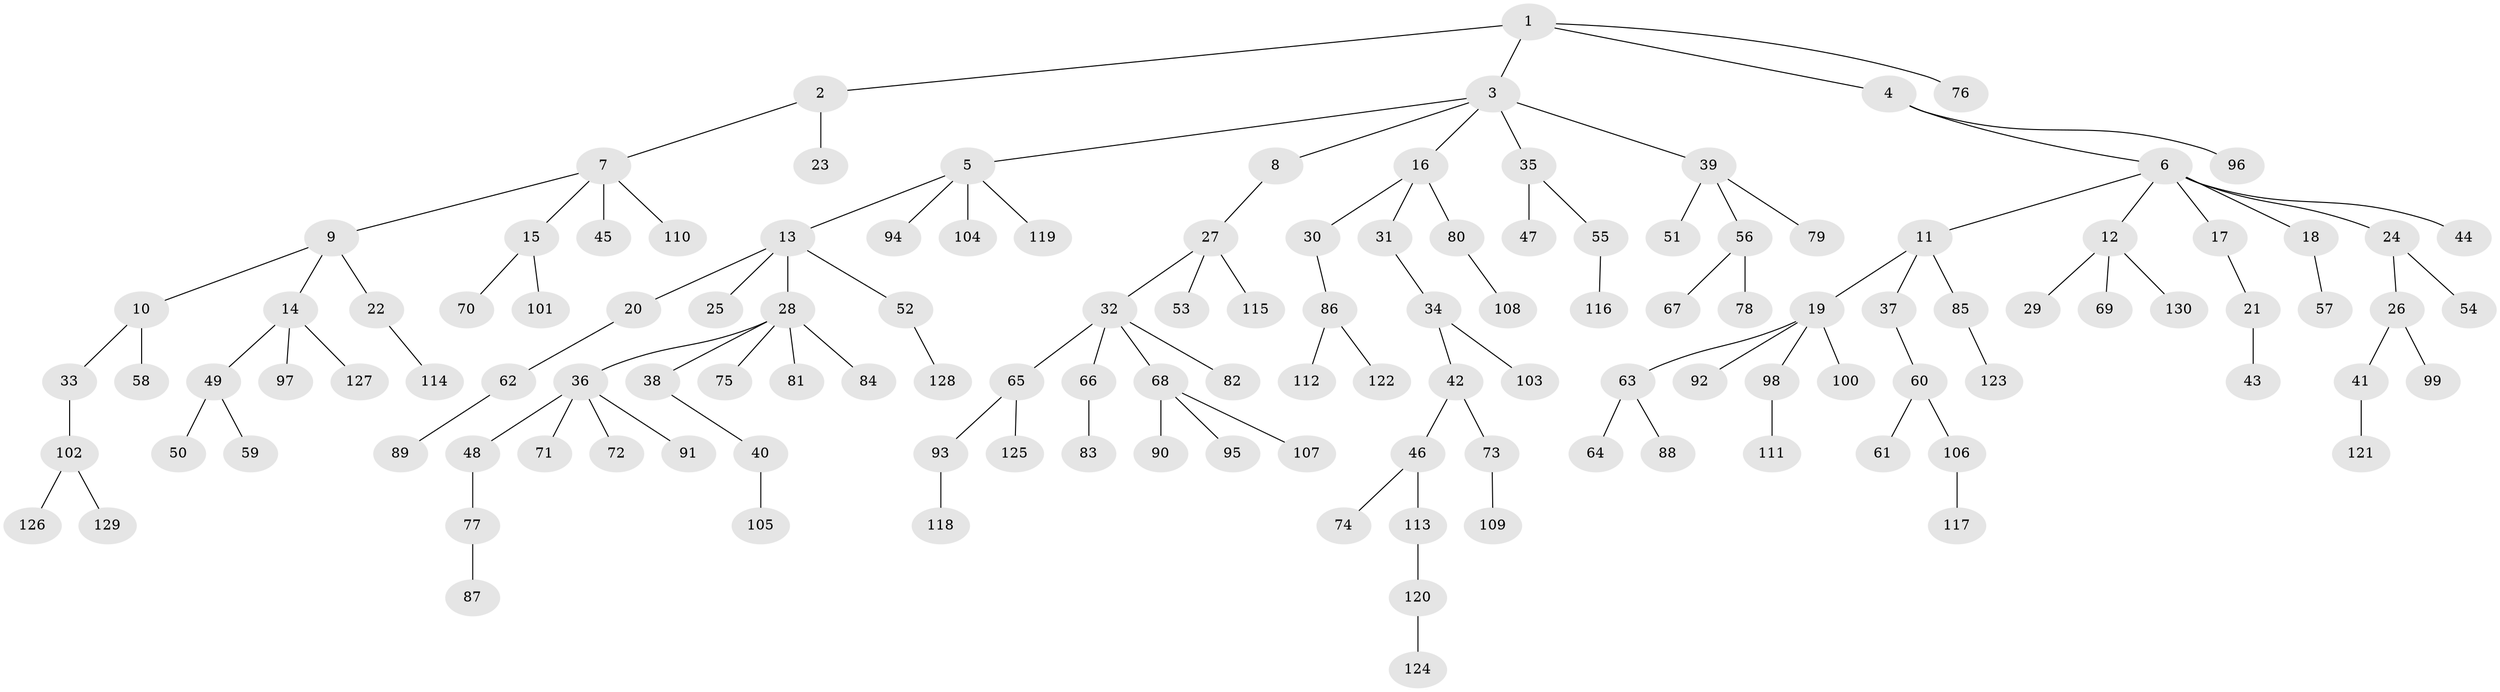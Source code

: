 // Generated by graph-tools (version 1.1) at 2025/37/03/09/25 02:37:05]
// undirected, 130 vertices, 129 edges
graph export_dot {
graph [start="1"]
  node [color=gray90,style=filled];
  1;
  2;
  3;
  4;
  5;
  6;
  7;
  8;
  9;
  10;
  11;
  12;
  13;
  14;
  15;
  16;
  17;
  18;
  19;
  20;
  21;
  22;
  23;
  24;
  25;
  26;
  27;
  28;
  29;
  30;
  31;
  32;
  33;
  34;
  35;
  36;
  37;
  38;
  39;
  40;
  41;
  42;
  43;
  44;
  45;
  46;
  47;
  48;
  49;
  50;
  51;
  52;
  53;
  54;
  55;
  56;
  57;
  58;
  59;
  60;
  61;
  62;
  63;
  64;
  65;
  66;
  67;
  68;
  69;
  70;
  71;
  72;
  73;
  74;
  75;
  76;
  77;
  78;
  79;
  80;
  81;
  82;
  83;
  84;
  85;
  86;
  87;
  88;
  89;
  90;
  91;
  92;
  93;
  94;
  95;
  96;
  97;
  98;
  99;
  100;
  101;
  102;
  103;
  104;
  105;
  106;
  107;
  108;
  109;
  110;
  111;
  112;
  113;
  114;
  115;
  116;
  117;
  118;
  119;
  120;
  121;
  122;
  123;
  124;
  125;
  126;
  127;
  128;
  129;
  130;
  1 -- 2;
  1 -- 3;
  1 -- 4;
  1 -- 76;
  2 -- 7;
  2 -- 23;
  3 -- 5;
  3 -- 8;
  3 -- 16;
  3 -- 35;
  3 -- 39;
  4 -- 6;
  4 -- 96;
  5 -- 13;
  5 -- 94;
  5 -- 104;
  5 -- 119;
  6 -- 11;
  6 -- 12;
  6 -- 17;
  6 -- 18;
  6 -- 24;
  6 -- 44;
  7 -- 9;
  7 -- 15;
  7 -- 45;
  7 -- 110;
  8 -- 27;
  9 -- 10;
  9 -- 14;
  9 -- 22;
  10 -- 33;
  10 -- 58;
  11 -- 19;
  11 -- 37;
  11 -- 85;
  12 -- 29;
  12 -- 69;
  12 -- 130;
  13 -- 20;
  13 -- 25;
  13 -- 28;
  13 -- 52;
  14 -- 49;
  14 -- 97;
  14 -- 127;
  15 -- 70;
  15 -- 101;
  16 -- 30;
  16 -- 31;
  16 -- 80;
  17 -- 21;
  18 -- 57;
  19 -- 63;
  19 -- 92;
  19 -- 98;
  19 -- 100;
  20 -- 62;
  21 -- 43;
  22 -- 114;
  24 -- 26;
  24 -- 54;
  26 -- 41;
  26 -- 99;
  27 -- 32;
  27 -- 53;
  27 -- 115;
  28 -- 36;
  28 -- 38;
  28 -- 75;
  28 -- 81;
  28 -- 84;
  30 -- 86;
  31 -- 34;
  32 -- 65;
  32 -- 66;
  32 -- 68;
  32 -- 82;
  33 -- 102;
  34 -- 42;
  34 -- 103;
  35 -- 47;
  35 -- 55;
  36 -- 48;
  36 -- 71;
  36 -- 72;
  36 -- 91;
  37 -- 60;
  38 -- 40;
  39 -- 51;
  39 -- 56;
  39 -- 79;
  40 -- 105;
  41 -- 121;
  42 -- 46;
  42 -- 73;
  46 -- 74;
  46 -- 113;
  48 -- 77;
  49 -- 50;
  49 -- 59;
  52 -- 128;
  55 -- 116;
  56 -- 67;
  56 -- 78;
  60 -- 61;
  60 -- 106;
  62 -- 89;
  63 -- 64;
  63 -- 88;
  65 -- 93;
  65 -- 125;
  66 -- 83;
  68 -- 90;
  68 -- 95;
  68 -- 107;
  73 -- 109;
  77 -- 87;
  80 -- 108;
  85 -- 123;
  86 -- 112;
  86 -- 122;
  93 -- 118;
  98 -- 111;
  102 -- 126;
  102 -- 129;
  106 -- 117;
  113 -- 120;
  120 -- 124;
}
